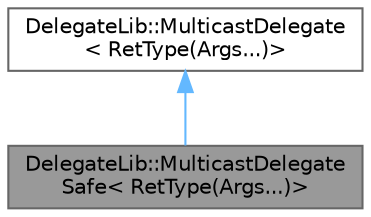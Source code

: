 digraph "DelegateLib::MulticastDelegateSafe&lt; RetType(Args...)&gt;"
{
 // LATEX_PDF_SIZE
  bgcolor="transparent";
  edge [fontname=Helvetica,fontsize=10,labelfontname=Helvetica,labelfontsize=10];
  node [fontname=Helvetica,fontsize=10,shape=box,height=0.2,width=0.4];
  Node1 [id="Node000001",label="DelegateLib::MulticastDelegate\lSafe\< RetType(Args...)\>",height=0.2,width=0.4,color="gray40", fillcolor="grey60", style="filled", fontcolor="black",tooltip="Thread-safe multicast delegate container class."];
  Node2 -> Node1 [id="edge1_Node000001_Node000002",dir="back",color="steelblue1",style="solid",tooltip=" "];
  Node2 [id="Node000002",label="DelegateLib::MulticastDelegate\l\< RetType(Args...)\>",height=0.2,width=0.4,color="gray40", fillcolor="white", style="filled",URL="$class_delegate_lib_1_1_multicast_delegate_3_01_ret_type_07_args_8_8_8_08_4.html",tooltip="Not thread-safe multicast delegate container class. The class has a list of Delegate<> instances...."];
}
